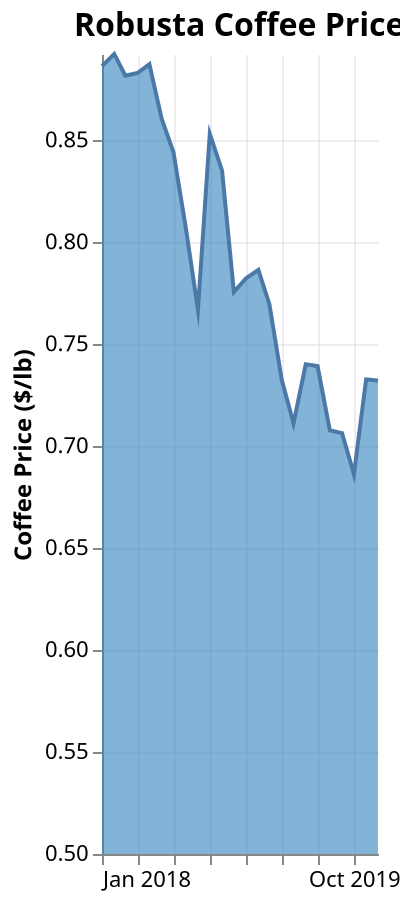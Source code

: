 {
  "$schema": "https://vega.github.io/schema/vega-lite/v5.json",
  "title": {
    "text": "Robusta Coffee Price",
    "fontSize": 16,
    "fontWeight": "bold"
  },
  "width": "container",
  "height": 400,
  "data": {
    "values": [
      {
        "month": "2018-01",
        "price": 0.8865
      },
      {
        "month": "2018-02",
        "price": 0.8924
      },
      {
        "month": "2018-03",
        "price": 0.8818
      },
      {
        "month": "2018-04",
        "price": 0.8831
      },
      {
        "month": "2018-05",
        "price": 0.8874
      },
      {
        "month": "2018-06",
        "price": 0.8607
      },
      {
        "month": "2018-07",
        "price": 0.8442
      },
      {
        "month": "2018-08",
        "price": 0.8074
      },
      {
        "month": "2018-09",
        "price": 0.7670
      },
      {
        "month": "2018-10",
        "price": 0.8532
      },
      {
        "month": "2018-11",
        "price": 0.8352
      },
      {
        "month": "2018-12",
        "price": 0.7757
      },
      {
        "month": "2019-01",
        "price": 0.7824
      },
      {
        "month": "2019-02",
        "price": 0.7865
      },
      {
        "month": "2019-03",
        "price": 0.7696
      },
      {
        "month": "2019-04",
        "price": 0.7328
      },
      {
        "month": "2019-05",
        "price": 0.7112
      },
      {
        "month": "2019-06",
        "price": 0.7402
      },
      {
        "month": "2019-07",
        "price": 0.7393
      },
      {
        "month": "2019-08",
        "price": 0.7078
      },
      {
        "month": "2019-09",
        "price": 0.7064
      },
      {
        "month": "2019-10",
        "price": 0.6863
      },
      {
        "month": "2019-11",
        "price": 0.7328
      },
      {
        "month": "2019-12",
        "price": 0.7322
      }
    ]
  },
  "mark": {
    "type": "area",
    "color": "#3182bd",
    "opacity": 0.6,
    "line": true,
    "strokeWidth": 1.5
  },
  "encoding": {
    "x": {
      "field": "month",
      "type": "temporal",
      "title": null,
      "axis": {
        "grid": true,
        "tickCount": 4,
        "labelExpr": "timeFormat(datum.value, '%b %Y')"
      }
    },
    "y": {
      "field": "price",
      "type": "quantitative",
      "title": "Coffee Price ($/lb)",
      "axis": {
        "titleFontWeight": "bold",
        "grid": true
      },
      "stack": null,
      "scale": {
        "zero": false,
        "domainMin": 0.5
      }
    },
    "tooltip": [
      {
        "field": "month",
        "type": "temporal",
        "title": "Month"
      },
      {
        "field": "price",
        "type": "quantitative",
        "title": "Price",
        "format": "$.3f"
      }
    ]
  },
  "config": {
    "axis": {
      "gridColor": "#ddd",
      "gridOpacity": 0.5,
      "labelFontSize": 11,
      "titleFontSize": 12
    },
    "view": {
      "stroke": null
    }
  }
}